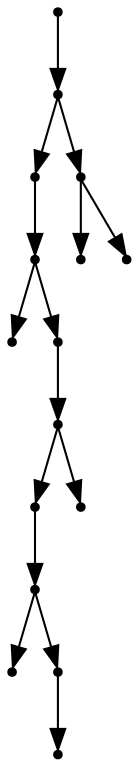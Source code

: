 digraph {
  15 [shape=point];
  14 [shape=point];
  10 [shape=point];
  9 [shape=point];
  0 [shape=point];
  8 [shape=point];
  7 [shape=point];
  5 [shape=point];
  4 [shape=point];
  1 [shape=point];
  3 [shape=point];
  2 [shape=point];
  6 [shape=point];
  13 [shape=point];
  11 [shape=point];
  12 [shape=point];
15 -> 14;
14 -> 10;
10 -> 9;
9 -> 0;
9 -> 8;
8 -> 7;
7 -> 5;
5 -> 4;
4 -> 1;
4 -> 3;
3 -> 2;
7 -> 6;
14 -> 13;
13 -> 11;
13 -> 12;
}
